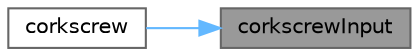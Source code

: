 digraph "corkscrewInput"
{
 // INTERACTIVE_SVG=YES
 // LATEX_PDF_SIZE
  bgcolor="transparent";
  edge [fontname=Helvetica,fontsize=10,labelfontname=Helvetica,labelfontsize=10];
  node [fontname=Helvetica,fontsize=10,shape=box,height=0.2,width=0.4];
  rankdir="RL";
  Node1 [id="Node000001",label="corkscrewInput",height=0.2,width=0.4,color="gray40", fillcolor="grey60", style="filled", fontcolor="black",tooltip=" "];
  Node1 -> Node2 [id="edge1_Node000001_Node000002",dir="back",color="steelblue1",style="solid",tooltip=" "];
  Node2 [id="Node000002",label="corkscrew",height=0.2,width=0.4,color="grey40", fillcolor="white", style="filled",URL="$d4/d06/curr_8h_a45a495b948e474fea3ed46f867e891bc.html#a45a495b948e474fea3ed46f867e891bc",tooltip=" "];
}
